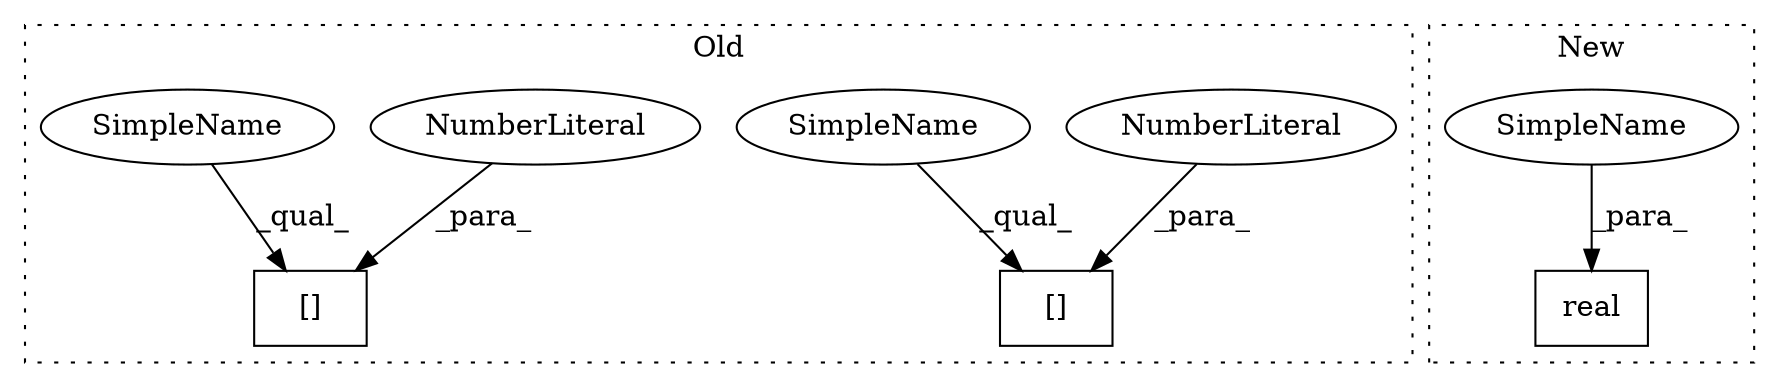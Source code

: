 digraph G {
subgraph cluster0 {
1 [label="[]" a="2" s="2281,2284" l="2,1" shape="box"];
3 [label="NumberLiteral" a="34" s="2283" l="1" shape="ellipse"];
4 [label="[]" a="2" s="2200,2203" l="2,1" shape="box"];
5 [label="NumberLiteral" a="34" s="2202" l="1" shape="ellipse"];
6 [label="SimpleName" a="42" s="2200" l="1" shape="ellipse"];
7 [label="SimpleName" a="42" s="2281" l="1" shape="ellipse"];
label = "Old";
style="dotted";
}
subgraph cluster1 {
2 [label="real" a="32" s="2200,2206" l="5,1" shape="box"];
8 [label="SimpleName" a="42" s="2205" l="1" shape="ellipse"];
label = "New";
style="dotted";
}
3 -> 1 [label="_para_"];
5 -> 4 [label="_para_"];
6 -> 4 [label="_qual_"];
7 -> 1 [label="_qual_"];
8 -> 2 [label="_para_"];
}